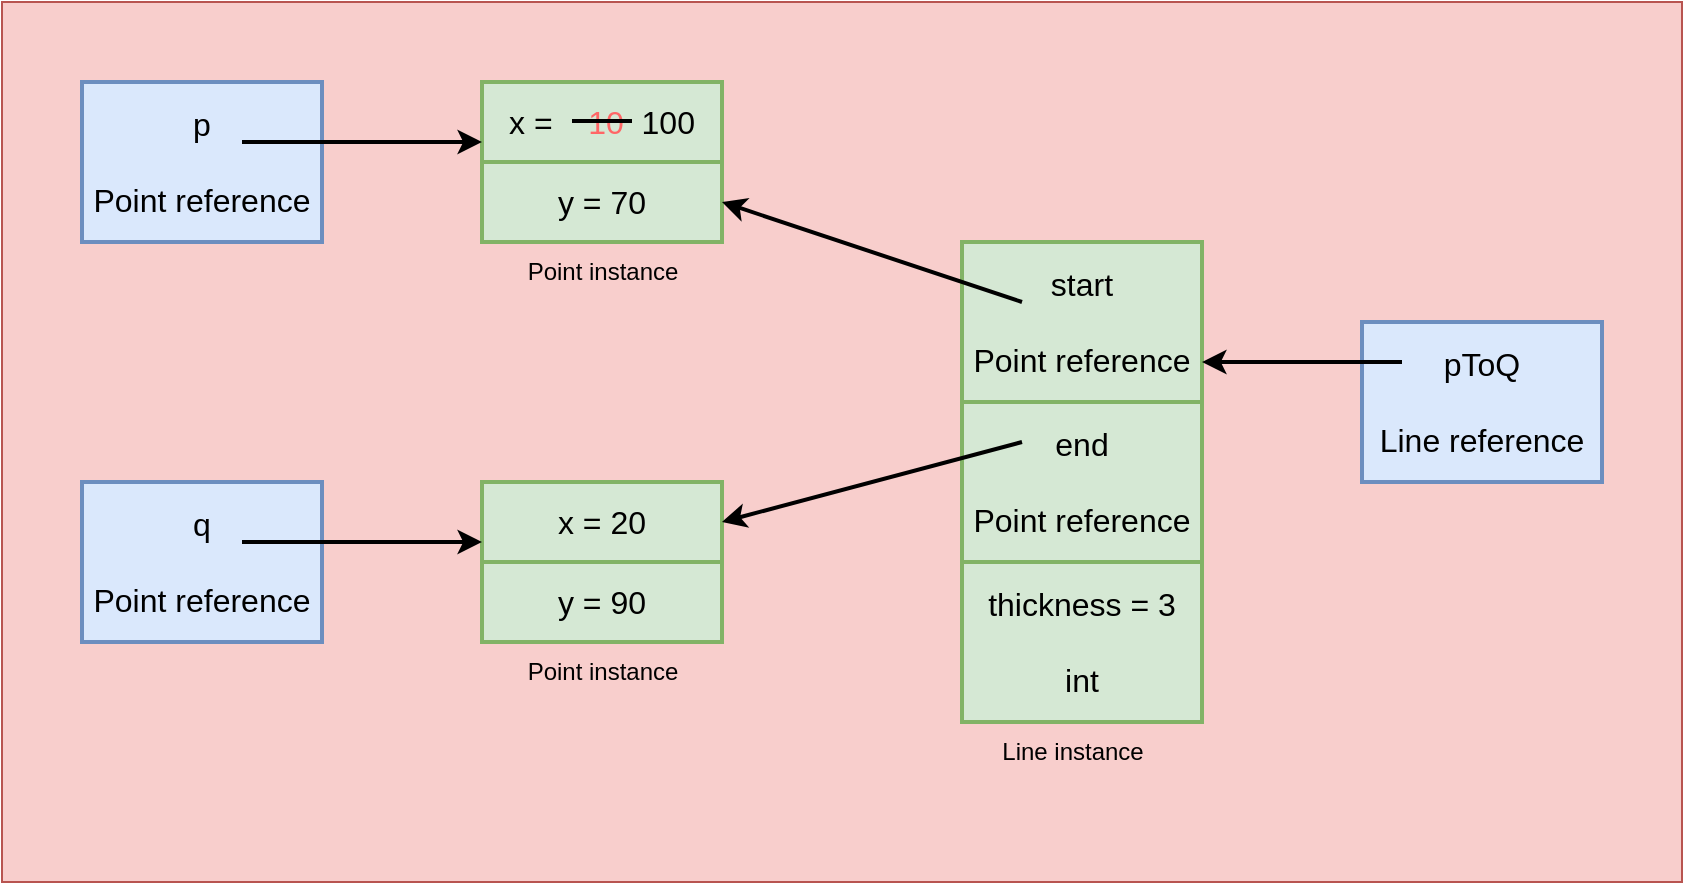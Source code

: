 <mxfile version="24.7.8">
  <diagram name="Page-1" id="OcrapNWAAv5RPv4_rS5W">
    <mxGraphModel dx="1224" dy="676" grid="1" gridSize="10" guides="1" tooltips="1" connect="1" arrows="1" fold="1" page="1" pageScale="1" pageWidth="850" pageHeight="1100" math="0" shadow="0">
      <root>
        <mxCell id="0" />
        <mxCell id="1" parent="0" />
        <mxCell id="Zhdb9egmW2OOAUh2RpyO-22" value="" style="rounded=0;whiteSpace=wrap;html=1;fillColor=#f8cecc;strokeColor=#b85450;" vertex="1" parent="1">
          <mxGeometry y="40" width="840" height="440" as="geometry" />
        </mxCell>
        <mxCell id="Zhdb9egmW2OOAUh2RpyO-1" value="p&lt;div style=&quot;font-size: 16px;&quot;&gt;&lt;br style=&quot;font-size: 16px;&quot;&gt;&lt;/div&gt;&lt;div style=&quot;font-size: 16px;&quot;&gt;Point reference&lt;/div&gt;" style="rounded=0;whiteSpace=wrap;html=1;strokeWidth=2;fontSize=16;fillColor=#dae8fc;strokeColor=#6c8ebf;" vertex="1" parent="1">
          <mxGeometry x="40" y="80" width="120" height="80" as="geometry" />
        </mxCell>
        <mxCell id="Zhdb9egmW2OOAUh2RpyO-2" value="&lt;div style=&quot;font-size: 16px;&quot;&gt;q&lt;/div&gt;&lt;div style=&quot;font-size: 16px;&quot;&gt;&lt;br style=&quot;font-size: 16px;&quot;&gt;&lt;/div&gt;&lt;div style=&quot;font-size: 16px;&quot;&gt;Point reference&lt;/div&gt;" style="rounded=0;whiteSpace=wrap;html=1;strokeWidth=2;fontSize=16;fillColor=#dae8fc;strokeColor=#6c8ebf;" vertex="1" parent="1">
          <mxGeometry x="40" y="280" width="120" height="80" as="geometry" />
        </mxCell>
        <mxCell id="Zhdb9egmW2OOAUh2RpyO-3" value="x =&amp;nbsp; &amp;nbsp; &lt;font color=&quot;#ff6666&quot;&gt;10&lt;/font&gt;&amp;nbsp; 100" style="rounded=0;whiteSpace=wrap;html=1;strokeWidth=2;fontSize=16;fillColor=#d5e8d4;strokeColor=#82b366;" vertex="1" parent="1">
          <mxGeometry x="240" y="80" width="120" height="40" as="geometry" />
        </mxCell>
        <mxCell id="Zhdb9egmW2OOAUh2RpyO-4" value="y = 70" style="rounded=0;whiteSpace=wrap;html=1;strokeWidth=2;fontSize=16;fillColor=#d5e8d4;strokeColor=#82b366;" vertex="1" parent="1">
          <mxGeometry x="240" y="120" width="120" height="40" as="geometry" />
        </mxCell>
        <mxCell id="Zhdb9egmW2OOAUh2RpyO-5" value="x = 20" style="rounded=0;whiteSpace=wrap;html=1;strokeWidth=2;fontSize=16;fillColor=#d5e8d4;strokeColor=#82b366;" vertex="1" parent="1">
          <mxGeometry x="240" y="280" width="120" height="40" as="geometry" />
        </mxCell>
        <mxCell id="Zhdb9egmW2OOAUh2RpyO-6" value="y = 90" style="rounded=0;whiteSpace=wrap;html=1;strokeWidth=2;fontSize=16;fillColor=#d5e8d4;strokeColor=#82b366;" vertex="1" parent="1">
          <mxGeometry x="240" y="320" width="120" height="40" as="geometry" />
        </mxCell>
        <mxCell id="Zhdb9egmW2OOAUh2RpyO-7" value="" style="endArrow=classic;html=1;rounded=0;entryX=0;entryY=0.5;entryDx=0;entryDy=0;strokeWidth=2;fontSize=16;" edge="1" parent="1">
          <mxGeometry width="50" height="50" relative="1" as="geometry">
            <mxPoint x="120" y="110" as="sourcePoint" />
            <mxPoint x="240" y="110" as="targetPoint" />
          </mxGeometry>
        </mxCell>
        <mxCell id="Zhdb9egmW2OOAUh2RpyO-8" value="" style="endArrow=classic;html=1;rounded=0;entryX=0;entryY=0.5;entryDx=0;entryDy=0;strokeWidth=2;fontSize=16;" edge="1" parent="1">
          <mxGeometry width="50" height="50" relative="1" as="geometry">
            <mxPoint x="120" y="310" as="sourcePoint" />
            <mxPoint x="240" y="310" as="targetPoint" />
          </mxGeometry>
        </mxCell>
        <mxCell id="Zhdb9egmW2OOAUh2RpyO-9" value="pToQ&lt;div style=&quot;font-size: 16px;&quot;&gt;&lt;br style=&quot;font-size: 16px;&quot;&gt;&lt;/div&gt;&lt;div style=&quot;font-size: 16px;&quot;&gt;Line reference&lt;/div&gt;" style="rounded=0;whiteSpace=wrap;html=1;strokeWidth=2;fontSize=16;fillColor=#dae8fc;strokeColor=#6c8ebf;" vertex="1" parent="1">
          <mxGeometry x="680" y="200" width="120" height="80" as="geometry" />
        </mxCell>
        <mxCell id="Zhdb9egmW2OOAUh2RpyO-10" value="start&lt;div style=&quot;font-size: 16px;&quot;&gt;&lt;br style=&quot;font-size: 16px;&quot;&gt;&lt;/div&gt;&lt;div style=&quot;font-size: 16px;&quot;&gt;Point reference&lt;/div&gt;" style="rounded=0;whiteSpace=wrap;html=1;strokeWidth=2;fontSize=16;fillColor=#d5e8d4;strokeColor=#82b366;" vertex="1" parent="1">
          <mxGeometry x="480" y="160" width="120" height="80" as="geometry" />
        </mxCell>
        <mxCell id="Zhdb9egmW2OOAUh2RpyO-11" value="end&lt;div style=&quot;font-size: 16px;&quot;&gt;&lt;br style=&quot;font-size: 16px;&quot;&gt;&lt;/div&gt;&lt;div style=&quot;font-size: 16px;&quot;&gt;Point reference&lt;/div&gt;" style="rounded=0;whiteSpace=wrap;html=1;strokeWidth=2;fontSize=16;fillColor=#d5e8d4;strokeColor=#82b366;" vertex="1" parent="1">
          <mxGeometry x="480" y="240" width="120" height="80" as="geometry" />
        </mxCell>
        <mxCell id="Zhdb9egmW2OOAUh2RpyO-12" value="thickness = 3&lt;div&gt;&lt;br&gt;&lt;div style=&quot;font-size: 16px;&quot;&gt;int&lt;/div&gt;&lt;/div&gt;" style="rounded=0;whiteSpace=wrap;html=1;strokeWidth=2;fontSize=16;fillColor=#d5e8d4;strokeColor=#82b366;" vertex="1" parent="1">
          <mxGeometry x="480" y="320" width="120" height="80" as="geometry" />
        </mxCell>
        <mxCell id="Zhdb9egmW2OOAUh2RpyO-13" value="" style="endArrow=classic;html=1;rounded=0;entryX=1;entryY=0.5;entryDx=0;entryDy=0;strokeWidth=2;fontSize=16;" edge="1" parent="1" target="Zhdb9egmW2OOAUh2RpyO-5">
          <mxGeometry width="50" height="50" relative="1" as="geometry">
            <mxPoint x="510" y="260" as="sourcePoint" />
            <mxPoint x="560" y="210" as="targetPoint" />
          </mxGeometry>
        </mxCell>
        <mxCell id="Zhdb9egmW2OOAUh2RpyO-14" value="" style="endArrow=classic;html=1;rounded=0;entryX=1;entryY=0.5;entryDx=0;entryDy=0;strokeWidth=2;fontSize=16;" edge="1" parent="1" target="Zhdb9egmW2OOAUh2RpyO-4">
          <mxGeometry width="50" height="50" relative="1" as="geometry">
            <mxPoint x="510" y="190" as="sourcePoint" />
            <mxPoint x="360" y="230" as="targetPoint" />
          </mxGeometry>
        </mxCell>
        <mxCell id="Zhdb9egmW2OOAUh2RpyO-16" value="" style="endArrow=classic;html=1;rounded=0;entryX=1;entryY=0.75;entryDx=0;entryDy=0;strokeWidth=2;fontSize=16;" edge="1" parent="1" target="Zhdb9egmW2OOAUh2RpyO-10">
          <mxGeometry width="50" height="50" relative="1" as="geometry">
            <mxPoint x="700" y="220" as="sourcePoint" />
            <mxPoint x="750" y="170" as="targetPoint" />
          </mxGeometry>
        </mxCell>
        <mxCell id="Zhdb9egmW2OOAUh2RpyO-19" value="Line instance" style="text;html=1;align=center;verticalAlign=middle;resizable=0;points=[];autosize=1;strokeColor=none;fillColor=none;" vertex="1" parent="1">
          <mxGeometry x="490" y="400" width="90" height="30" as="geometry" />
        </mxCell>
        <mxCell id="Zhdb9egmW2OOAUh2RpyO-20" value="Point instance" style="text;html=1;align=center;verticalAlign=middle;resizable=0;points=[];autosize=1;strokeColor=none;fillColor=none;" vertex="1" parent="1">
          <mxGeometry x="250" y="360" width="100" height="30" as="geometry" />
        </mxCell>
        <mxCell id="Zhdb9egmW2OOAUh2RpyO-21" value="Point instance" style="text;html=1;align=center;verticalAlign=middle;resizable=0;points=[];autosize=1;strokeColor=none;fillColor=none;" vertex="1" parent="1">
          <mxGeometry x="250" y="160" width="100" height="30" as="geometry" />
        </mxCell>
        <mxCell id="Zhdb9egmW2OOAUh2RpyO-23" value="" style="endArrow=none;html=1;rounded=0;strokeWidth=2;" edge="1" parent="1">
          <mxGeometry width="50" height="50" relative="1" as="geometry">
            <mxPoint x="285" y="99.5" as="sourcePoint" />
            <mxPoint x="315" y="99.5" as="targetPoint" />
          </mxGeometry>
        </mxCell>
      </root>
    </mxGraphModel>
  </diagram>
</mxfile>
